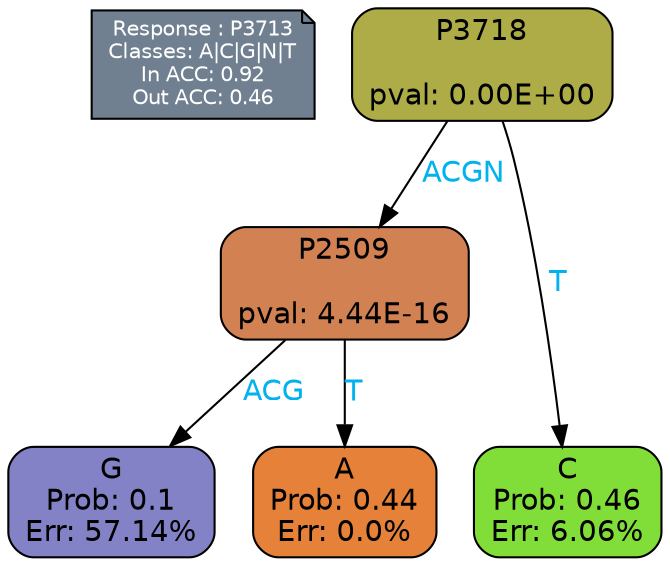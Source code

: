 digraph Tree {
node [shape=box, style="filled, rounded", color="black", fontname=helvetica] ;
graph [ranksep=equally, splines=polylines, bgcolor=transparent, dpi=600] ;
edge [fontname=helvetica] ;
LEGEND [label="Response : P3713
Classes: A|C|G|N|T
In ACC: 0.92
Out ACC: 0.46
",shape=note,align=left,style=filled,fillcolor="slategray",fontcolor="white",fontsize=10];1 [label="P3718

pval: 0.00E+00", fillcolor="#adac47"] ;
2 [label="P2509

pval: 4.44E-16", fillcolor="#d28153"] ;
3 [label="G
Prob: 0.1
Err: 57.14%", fillcolor="#8382c7"] ;
4 [label="A
Prob: 0.44
Err: 0.0%", fillcolor="#e58139"] ;
5 [label="C
Prob: 0.46
Err: 6.06%", fillcolor="#81de39"] ;
1 -> 2 [label="ACGN",fontcolor=deepskyblue2] ;
1 -> 5 [label="T",fontcolor=deepskyblue2] ;
2 -> 3 [label="ACG",fontcolor=deepskyblue2] ;
2 -> 4 [label="T",fontcolor=deepskyblue2] ;
{rank = same; 3;4;5;}{rank = same; LEGEND;1;}}